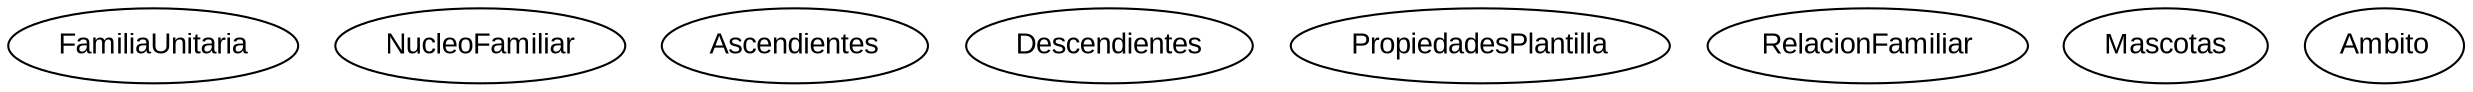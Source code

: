 graph ejemplo{
//Defecto
node [fontname="Arial"];
edge [fontname="Arial",fontsize=12];

//PROPERTIES

//CLASES
class_FamiliaUnitaria [label=FamiliaUnitaria];
class_NucleoFamiliar [label=NucleoFamiliar];
class_Ascendientes [label=Ascendientes];
class_Descendientes [label=Descendientes];
class_PropiedadesPlantilla [label=PropiedadesPlantilla];
class_RelacionFamiliar [label=RelacionFamiliar];
class_Mascotas [label=Mascotas];
class_Ambito [label=Ambito];

//RELACIONES

//CLASE -- PROPIEDAD

//RELACION -- PROPIEDAD
// uso indirecto de definición de tipos

}

